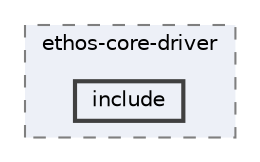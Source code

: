 digraph "Face_Access_inferencing/src/edge-impulse-sdk/porting/ethos-core-driver/include"
{
 // LATEX_PDF_SIZE
  bgcolor="transparent";
  edge [fontname=Helvetica,fontsize=10,labelfontname=Helvetica,labelfontsize=10];
  node [fontname=Helvetica,fontsize=10,shape=box,height=0.2,width=0.4];
  compound=true
  subgraph clusterdir_47b6c47ddaaf11753d297dda6cc5c51b {
    graph [ bgcolor="#edf0f7", pencolor="grey50", label="ethos-core-driver", fontname=Helvetica,fontsize=10 style="filled,dashed", URL="dir_47b6c47ddaaf11753d297dda6cc5c51b.html",tooltip=""]
  dir_48f8bb6d75990809de9c79665ce1dcf9 [label="include", fillcolor="#edf0f7", color="grey25", style="filled,bold", URL="dir_48f8bb6d75990809de9c79665ce1dcf9.html",tooltip=""];
  }
}
